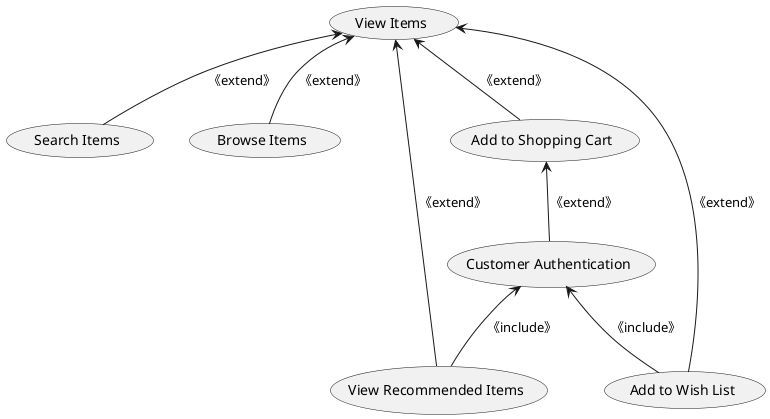 @startuml
left to right direction
(View Items) <-- (Search Items) :《extend》
(View Items) <-- (Browse Items) :《extend》
(View Items) <-- (View Recommended Items) :《extend》
(View Items) <-- (Add to Shopping Cart) :《extend》
(View Items) <-- (Add to Wish List) :《extend》
(Add to Shopping Cart) <-- (Customer Authentication) :《extend》
top to bottom direction
(Customer Authentication) <-- (View Recommended Items) :《include》
(Customer Authentication) <-- (Add to Wish List) :《include》



@enduml